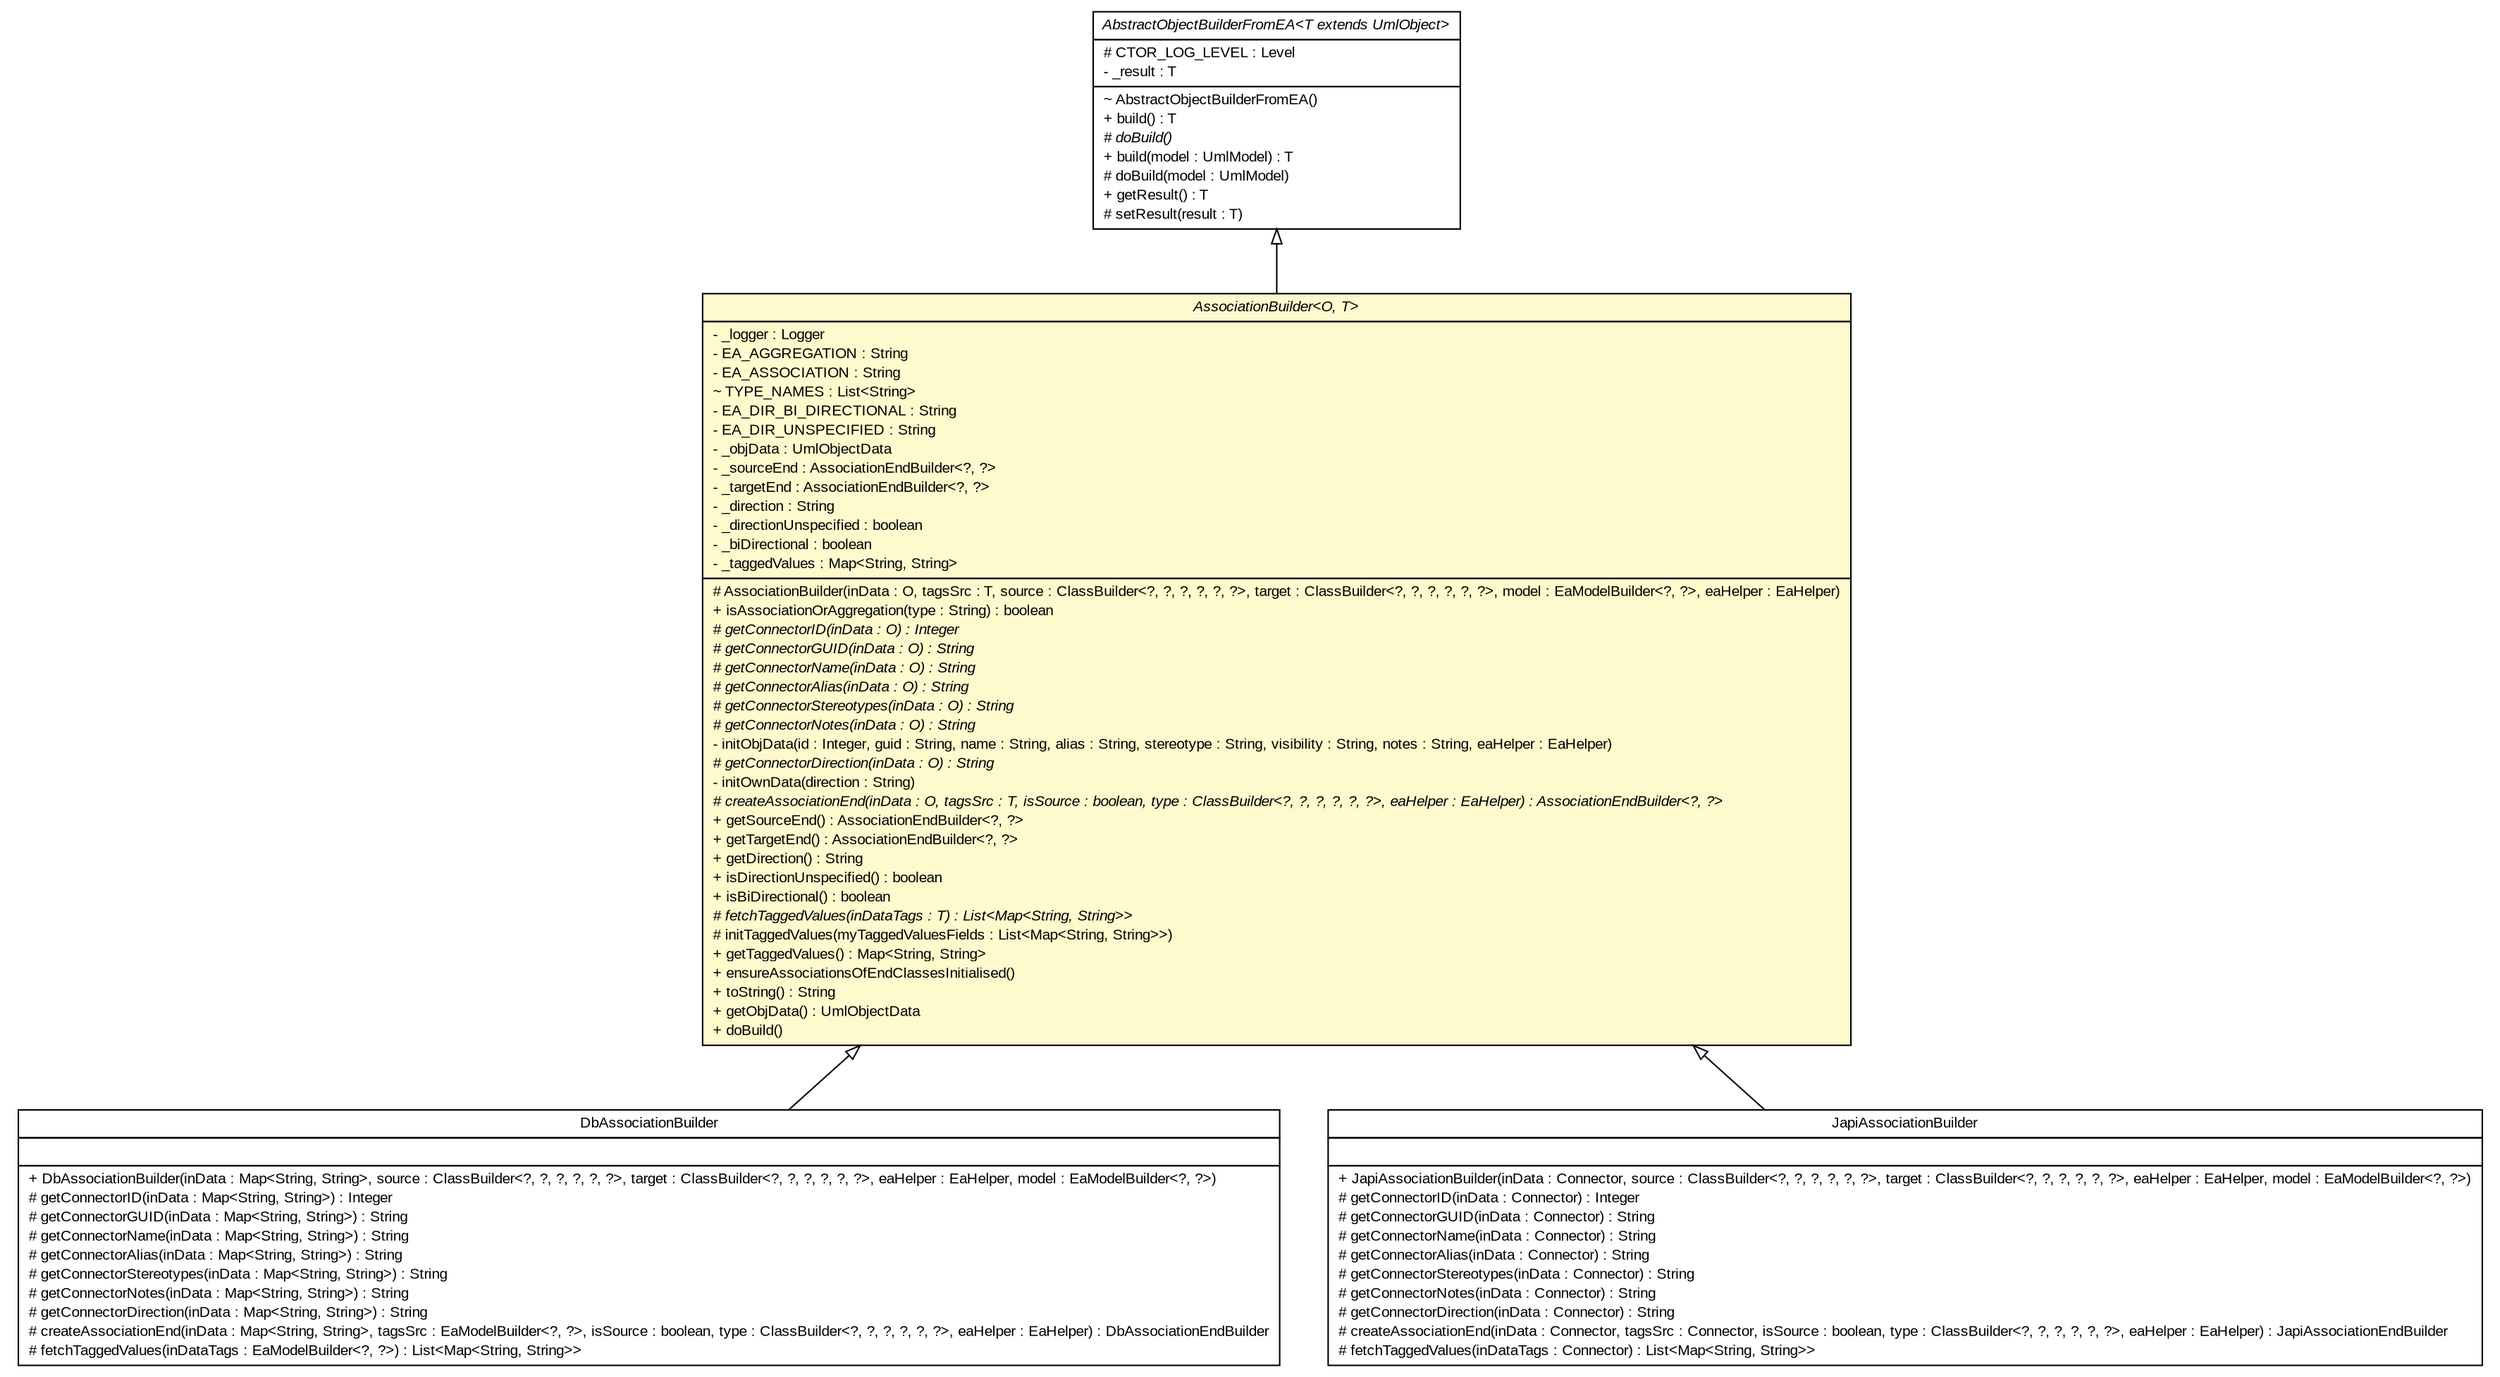#!/usr/local/bin/dot
#
# Class diagram 
# Generated by UMLGraph version R5_6_6-6-g3bdff0 (http://www.umlgraph.org/)
#

digraph G {
	edge [fontname="arial",fontsize=10,labelfontname="arial",labelfontsize=10];
	node [fontname="arial",fontsize=10,shape=plaintext];
	nodesep=0.25;
	ranksep=0.5;
	// org.tanjakostic.jcleancim.builder.ea.AssociationBuilder<O, T>
	c23300 [label=<<table title="org.tanjakostic.jcleancim.builder.ea.AssociationBuilder" border="0" cellborder="1" cellspacing="0" cellpadding="2" port="p" bgcolor="lemonChiffon" href="./AssociationBuilder.html">
		<tr><td><table border="0" cellspacing="0" cellpadding="1">
<tr><td align="center" balign="center"><font face="Arial Italic"> AssociationBuilder&lt;O, T&gt; </font></td></tr>
		</table></td></tr>
		<tr><td><table border="0" cellspacing="0" cellpadding="1">
<tr><td align="left" balign="left"> - _logger : Logger </td></tr>
<tr><td align="left" balign="left"> - EA_AGGREGATION : String </td></tr>
<tr><td align="left" balign="left"> - EA_ASSOCIATION : String </td></tr>
<tr><td align="left" balign="left"> ~ TYPE_NAMES : List&lt;String&gt; </td></tr>
<tr><td align="left" balign="left"> - EA_DIR_BI_DIRECTIONAL : String </td></tr>
<tr><td align="left" balign="left"> - EA_DIR_UNSPECIFIED : String </td></tr>
<tr><td align="left" balign="left"> - _objData : UmlObjectData </td></tr>
<tr><td align="left" balign="left"> - _sourceEnd : AssociationEndBuilder&lt;?, ?&gt; </td></tr>
<tr><td align="left" balign="left"> - _targetEnd : AssociationEndBuilder&lt;?, ?&gt; </td></tr>
<tr><td align="left" balign="left"> - _direction : String </td></tr>
<tr><td align="left" balign="left"> - _directionUnspecified : boolean </td></tr>
<tr><td align="left" balign="left"> - _biDirectional : boolean </td></tr>
<tr><td align="left" balign="left"> - _taggedValues : Map&lt;String, String&gt; </td></tr>
		</table></td></tr>
		<tr><td><table border="0" cellspacing="0" cellpadding="1">
<tr><td align="left" balign="left"> # AssociationBuilder(inData : O, tagsSrc : T, source : ClassBuilder&lt;?, ?, ?, ?, ?, ?&gt;, target : ClassBuilder&lt;?, ?, ?, ?, ?, ?&gt;, model : EaModelBuilder&lt;?, ?&gt;, eaHelper : EaHelper) </td></tr>
<tr><td align="left" balign="left"> + isAssociationOrAggregation(type : String) : boolean </td></tr>
<tr><td align="left" balign="left"><font face="Arial Italic" point-size="10.0"> # getConnectorID(inData : O) : Integer </font></td></tr>
<tr><td align="left" balign="left"><font face="Arial Italic" point-size="10.0"> # getConnectorGUID(inData : O) : String </font></td></tr>
<tr><td align="left" balign="left"><font face="Arial Italic" point-size="10.0"> # getConnectorName(inData : O) : String </font></td></tr>
<tr><td align="left" balign="left"><font face="Arial Italic" point-size="10.0"> # getConnectorAlias(inData : O) : String </font></td></tr>
<tr><td align="left" balign="left"><font face="Arial Italic" point-size="10.0"> # getConnectorStereotypes(inData : O) : String </font></td></tr>
<tr><td align="left" balign="left"><font face="Arial Italic" point-size="10.0"> # getConnectorNotes(inData : O) : String </font></td></tr>
<tr><td align="left" balign="left"> - initObjData(id : Integer, guid : String, name : String, alias : String, stereotype : String, visibility : String, notes : String, eaHelper : EaHelper) </td></tr>
<tr><td align="left" balign="left"><font face="Arial Italic" point-size="10.0"> # getConnectorDirection(inData : O) : String </font></td></tr>
<tr><td align="left" balign="left"> - initOwnData(direction : String) </td></tr>
<tr><td align="left" balign="left"><font face="Arial Italic" point-size="10.0"> # createAssociationEnd(inData : O, tagsSrc : T, isSource : boolean, type : ClassBuilder&lt;?, ?, ?, ?, ?, ?&gt;, eaHelper : EaHelper) : AssociationEndBuilder&lt;?, ?&gt; </font></td></tr>
<tr><td align="left" balign="left"> + getSourceEnd() : AssociationEndBuilder&lt;?, ?&gt; </td></tr>
<tr><td align="left" balign="left"> + getTargetEnd() : AssociationEndBuilder&lt;?, ?&gt; </td></tr>
<tr><td align="left" balign="left"> + getDirection() : String </td></tr>
<tr><td align="left" balign="left"> + isDirectionUnspecified() : boolean </td></tr>
<tr><td align="left" balign="left"> + isBiDirectional() : boolean </td></tr>
<tr><td align="left" balign="left"><font face="Arial Italic" point-size="10.0"> # fetchTaggedValues(inDataTags : T) : List&lt;Map&lt;String, String&gt;&gt; </font></td></tr>
<tr><td align="left" balign="left"> # initTaggedValues(myTaggedValuesFields : List&lt;Map&lt;String, String&gt;&gt;) </td></tr>
<tr><td align="left" balign="left"> + getTaggedValues() : Map&lt;String, String&gt; </td></tr>
<tr><td align="left" balign="left"> + ensureAssociationsOfEndClassesInitialised() </td></tr>
<tr><td align="left" balign="left"> + toString() : String </td></tr>
<tr><td align="left" balign="left"> + getObjData() : UmlObjectData </td></tr>
<tr><td align="left" balign="left"> + doBuild() </td></tr>
		</table></td></tr>
		</table>>, URL="./AssociationBuilder.html", fontname="arial", fontcolor="black", fontsize=10.0];
	// org.tanjakostic.jcleancim.builder.ea.AbstractObjectBuilderFromEA<T extends org.tanjakostic.jcleancim.model.UmlObject>
	c23301 [label=<<table title="org.tanjakostic.jcleancim.builder.ea.AbstractObjectBuilderFromEA" border="0" cellborder="1" cellspacing="0" cellpadding="2" port="p" href="./AbstractObjectBuilderFromEA.html">
		<tr><td><table border="0" cellspacing="0" cellpadding="1">
<tr><td align="center" balign="center"><font face="Arial Italic"> AbstractObjectBuilderFromEA&lt;T extends UmlObject&gt; </font></td></tr>
		</table></td></tr>
		<tr><td><table border="0" cellspacing="0" cellpadding="1">
<tr><td align="left" balign="left"> # CTOR_LOG_LEVEL : Level </td></tr>
<tr><td align="left" balign="left"> - _result : T </td></tr>
		</table></td></tr>
		<tr><td><table border="0" cellspacing="0" cellpadding="1">
<tr><td align="left" balign="left"> ~ AbstractObjectBuilderFromEA() </td></tr>
<tr><td align="left" balign="left"> + build() : T </td></tr>
<tr><td align="left" balign="left"><font face="Arial Italic" point-size="10.0"> # doBuild() </font></td></tr>
<tr><td align="left" balign="left"> + build(model : UmlModel) : T </td></tr>
<tr><td align="left" balign="left"> # doBuild(model : UmlModel) </td></tr>
<tr><td align="left" balign="left"> + getResult() : T </td></tr>
<tr><td align="left" balign="left"> # setResult(result : T) </td></tr>
		</table></td></tr>
		</table>>, URL="./AbstractObjectBuilderFromEA.html", fontname="arial", fontcolor="black", fontsize=10.0];
	// org.tanjakostic.jcleancim.builder.ea.db.DbAssociationBuilder
	c23314 [label=<<table title="org.tanjakostic.jcleancim.builder.ea.db.DbAssociationBuilder" border="0" cellborder="1" cellspacing="0" cellpadding="2" port="p" href="./db/DbAssociationBuilder.html">
		<tr><td><table border="0" cellspacing="0" cellpadding="1">
<tr><td align="center" balign="center"> DbAssociationBuilder </td></tr>
		</table></td></tr>
		<tr><td><table border="0" cellspacing="0" cellpadding="1">
<tr><td align="left" balign="left">  </td></tr>
		</table></td></tr>
		<tr><td><table border="0" cellspacing="0" cellpadding="1">
<tr><td align="left" balign="left"> + DbAssociationBuilder(inData : Map&lt;String, String&gt;, source : ClassBuilder&lt;?, ?, ?, ?, ?, ?&gt;, target : ClassBuilder&lt;?, ?, ?, ?, ?, ?&gt;, eaHelper : EaHelper, model : EaModelBuilder&lt;?, ?&gt;) </td></tr>
<tr><td align="left" balign="left"> # getConnectorID(inData : Map&lt;String, String&gt;) : Integer </td></tr>
<tr><td align="left" balign="left"> # getConnectorGUID(inData : Map&lt;String, String&gt;) : String </td></tr>
<tr><td align="left" balign="left"> # getConnectorName(inData : Map&lt;String, String&gt;) : String </td></tr>
<tr><td align="left" balign="left"> # getConnectorAlias(inData : Map&lt;String, String&gt;) : String </td></tr>
<tr><td align="left" balign="left"> # getConnectorStereotypes(inData : Map&lt;String, String&gt;) : String </td></tr>
<tr><td align="left" balign="left"> # getConnectorNotes(inData : Map&lt;String, String&gt;) : String </td></tr>
<tr><td align="left" balign="left"> # getConnectorDirection(inData : Map&lt;String, String&gt;) : String </td></tr>
<tr><td align="left" balign="left"> # createAssociationEnd(inData : Map&lt;String, String&gt;, tagsSrc : EaModelBuilder&lt;?, ?&gt;, isSource : boolean, type : ClassBuilder&lt;?, ?, ?, ?, ?, ?&gt;, eaHelper : EaHelper) : DbAssociationEndBuilder </td></tr>
<tr><td align="left" balign="left"> # fetchTaggedValues(inDataTags : EaModelBuilder&lt;?, ?&gt;) : List&lt;Map&lt;String, String&gt;&gt; </td></tr>
		</table></td></tr>
		</table>>, URL="./db/DbAssociationBuilder.html", fontname="arial", fontcolor="black", fontsize=10.0];
	// org.tanjakostic.jcleancim.builder.ea.japi.JapiAssociationBuilder
	c23328 [label=<<table title="org.tanjakostic.jcleancim.builder.ea.japi.JapiAssociationBuilder" border="0" cellborder="1" cellspacing="0" cellpadding="2" port="p" href="./japi/JapiAssociationBuilder.html">
		<tr><td><table border="0" cellspacing="0" cellpadding="1">
<tr><td align="center" balign="center"> JapiAssociationBuilder </td></tr>
		</table></td></tr>
		<tr><td><table border="0" cellspacing="0" cellpadding="1">
<tr><td align="left" balign="left">  </td></tr>
		</table></td></tr>
		<tr><td><table border="0" cellspacing="0" cellpadding="1">
<tr><td align="left" balign="left"> + JapiAssociationBuilder(inData : Connector, source : ClassBuilder&lt;?, ?, ?, ?, ?, ?&gt;, target : ClassBuilder&lt;?, ?, ?, ?, ?, ?&gt;, eaHelper : EaHelper, model : EaModelBuilder&lt;?, ?&gt;) </td></tr>
<tr><td align="left" balign="left"> # getConnectorID(inData : Connector) : Integer </td></tr>
<tr><td align="left" balign="left"> # getConnectorGUID(inData : Connector) : String </td></tr>
<tr><td align="left" balign="left"> # getConnectorName(inData : Connector) : String </td></tr>
<tr><td align="left" balign="left"> # getConnectorAlias(inData : Connector) : String </td></tr>
<tr><td align="left" balign="left"> # getConnectorStereotypes(inData : Connector) : String </td></tr>
<tr><td align="left" balign="left"> # getConnectorNotes(inData : Connector) : String </td></tr>
<tr><td align="left" balign="left"> # getConnectorDirection(inData : Connector) : String </td></tr>
<tr><td align="left" balign="left"> # createAssociationEnd(inData : Connector, tagsSrc : Connector, isSource : boolean, type : ClassBuilder&lt;?, ?, ?, ?, ?, ?&gt;, eaHelper : EaHelper) : JapiAssociationEndBuilder </td></tr>
<tr><td align="left" balign="left"> # fetchTaggedValues(inDataTags : Connector) : List&lt;Map&lt;String, String&gt;&gt; </td></tr>
		</table></td></tr>
		</table>>, URL="./japi/JapiAssociationBuilder.html", fontname="arial", fontcolor="black", fontsize=10.0];
	//org.tanjakostic.jcleancim.builder.ea.AssociationBuilder<O, T> extends org.tanjakostic.jcleancim.builder.ea.AbstractObjectBuilderFromEA<org.tanjakostic.jcleancim.model.UmlAssociation>
	c23301:p -> c23300:p [dir=back,arrowtail=empty];
	//org.tanjakostic.jcleancim.builder.ea.db.DbAssociationBuilder extends org.tanjakostic.jcleancim.builder.ea.AssociationBuilder<java.util.Map<java.lang.String, java.lang.String>, org.tanjakostic.jcleancim.builder.ea.EaModelBuilder<?, ?>>
	c23300:p -> c23314:p [dir=back,arrowtail=empty];
	//org.tanjakostic.jcleancim.builder.ea.japi.JapiAssociationBuilder extends org.tanjakostic.jcleancim.builder.ea.AssociationBuilder<org.sparx.Connector, org.sparx.Connector>
	c23300:p -> c23328:p [dir=back,arrowtail=empty];
}

